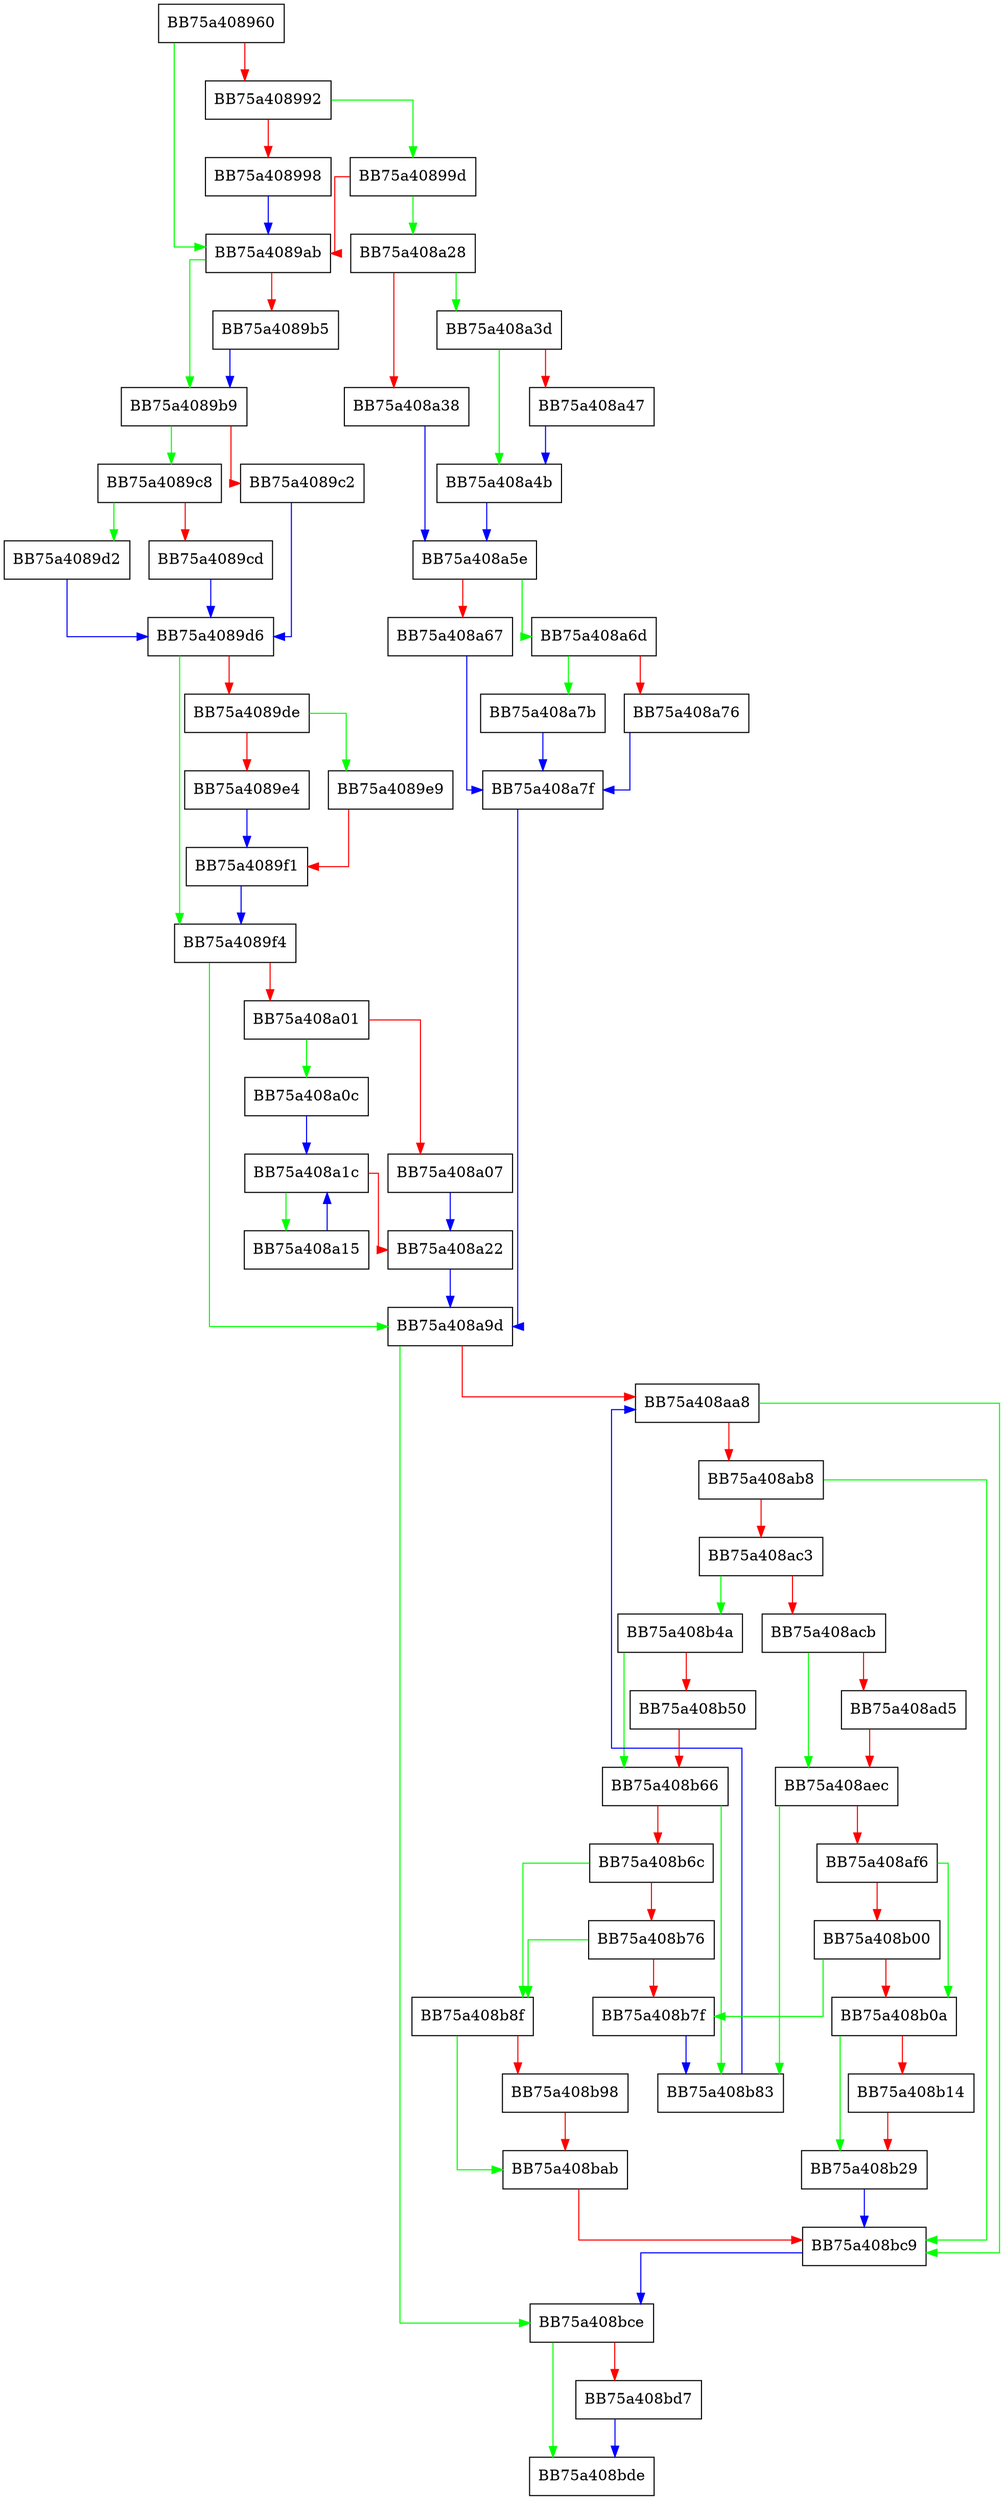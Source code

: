 digraph _Extract {
  node [shape="box"];
  graph [splines=ortho];
  BB75a408960 -> BB75a4089ab [color="green"];
  BB75a408960 -> BB75a408992 [color="red"];
  BB75a408992 -> BB75a40899d [color="green"];
  BB75a408992 -> BB75a408998 [color="red"];
  BB75a408998 -> BB75a4089ab [color="blue"];
  BB75a40899d -> BB75a408a28 [color="green"];
  BB75a40899d -> BB75a4089ab [color="red"];
  BB75a4089ab -> BB75a4089b9 [color="green"];
  BB75a4089ab -> BB75a4089b5 [color="red"];
  BB75a4089b5 -> BB75a4089b9 [color="blue"];
  BB75a4089b9 -> BB75a4089c8 [color="green"];
  BB75a4089b9 -> BB75a4089c2 [color="red"];
  BB75a4089c2 -> BB75a4089d6 [color="blue"];
  BB75a4089c8 -> BB75a4089d2 [color="green"];
  BB75a4089c8 -> BB75a4089cd [color="red"];
  BB75a4089cd -> BB75a4089d6 [color="blue"];
  BB75a4089d2 -> BB75a4089d6 [color="blue"];
  BB75a4089d6 -> BB75a4089f4 [color="green"];
  BB75a4089d6 -> BB75a4089de [color="red"];
  BB75a4089de -> BB75a4089e9 [color="green"];
  BB75a4089de -> BB75a4089e4 [color="red"];
  BB75a4089e4 -> BB75a4089f1 [color="blue"];
  BB75a4089e9 -> BB75a4089f1 [color="red"];
  BB75a4089f1 -> BB75a4089f4 [color="blue"];
  BB75a4089f4 -> BB75a408a9d [color="green"];
  BB75a4089f4 -> BB75a408a01 [color="red"];
  BB75a408a01 -> BB75a408a0c [color="green"];
  BB75a408a01 -> BB75a408a07 [color="red"];
  BB75a408a07 -> BB75a408a22 [color="blue"];
  BB75a408a0c -> BB75a408a1c [color="blue"];
  BB75a408a15 -> BB75a408a1c [color="blue"];
  BB75a408a1c -> BB75a408a15 [color="green"];
  BB75a408a1c -> BB75a408a22 [color="red"];
  BB75a408a22 -> BB75a408a9d [color="blue"];
  BB75a408a28 -> BB75a408a3d [color="green"];
  BB75a408a28 -> BB75a408a38 [color="red"];
  BB75a408a38 -> BB75a408a5e [color="blue"];
  BB75a408a3d -> BB75a408a4b [color="green"];
  BB75a408a3d -> BB75a408a47 [color="red"];
  BB75a408a47 -> BB75a408a4b [color="blue"];
  BB75a408a4b -> BB75a408a5e [color="blue"];
  BB75a408a5e -> BB75a408a6d [color="green"];
  BB75a408a5e -> BB75a408a67 [color="red"];
  BB75a408a67 -> BB75a408a7f [color="blue"];
  BB75a408a6d -> BB75a408a7b [color="green"];
  BB75a408a6d -> BB75a408a76 [color="red"];
  BB75a408a76 -> BB75a408a7f [color="blue"];
  BB75a408a7b -> BB75a408a7f [color="blue"];
  BB75a408a7f -> BB75a408a9d [color="blue"];
  BB75a408a9d -> BB75a408bce [color="green"];
  BB75a408a9d -> BB75a408aa8 [color="red"];
  BB75a408aa8 -> BB75a408bc9 [color="green"];
  BB75a408aa8 -> BB75a408ab8 [color="red"];
  BB75a408ab8 -> BB75a408bc9 [color="green"];
  BB75a408ab8 -> BB75a408ac3 [color="red"];
  BB75a408ac3 -> BB75a408b4a [color="green"];
  BB75a408ac3 -> BB75a408acb [color="red"];
  BB75a408acb -> BB75a408aec [color="green"];
  BB75a408acb -> BB75a408ad5 [color="red"];
  BB75a408ad5 -> BB75a408aec [color="red"];
  BB75a408aec -> BB75a408b83 [color="green"];
  BB75a408aec -> BB75a408af6 [color="red"];
  BB75a408af6 -> BB75a408b0a [color="green"];
  BB75a408af6 -> BB75a408b00 [color="red"];
  BB75a408b00 -> BB75a408b7f [color="green"];
  BB75a408b00 -> BB75a408b0a [color="red"];
  BB75a408b0a -> BB75a408b29 [color="green"];
  BB75a408b0a -> BB75a408b14 [color="red"];
  BB75a408b14 -> BB75a408b29 [color="red"];
  BB75a408b29 -> BB75a408bc9 [color="blue"];
  BB75a408b4a -> BB75a408b66 [color="green"];
  BB75a408b4a -> BB75a408b50 [color="red"];
  BB75a408b50 -> BB75a408b66 [color="red"];
  BB75a408b66 -> BB75a408b83 [color="green"];
  BB75a408b66 -> BB75a408b6c [color="red"];
  BB75a408b6c -> BB75a408b8f [color="green"];
  BB75a408b6c -> BB75a408b76 [color="red"];
  BB75a408b76 -> BB75a408b8f [color="green"];
  BB75a408b76 -> BB75a408b7f [color="red"];
  BB75a408b7f -> BB75a408b83 [color="blue"];
  BB75a408b83 -> BB75a408aa8 [color="blue"];
  BB75a408b8f -> BB75a408bab [color="green"];
  BB75a408b8f -> BB75a408b98 [color="red"];
  BB75a408b98 -> BB75a408bab [color="red"];
  BB75a408bab -> BB75a408bc9 [color="red"];
  BB75a408bc9 -> BB75a408bce [color="blue"];
  BB75a408bce -> BB75a408bde [color="green"];
  BB75a408bce -> BB75a408bd7 [color="red"];
  BB75a408bd7 -> BB75a408bde [color="blue"];
}